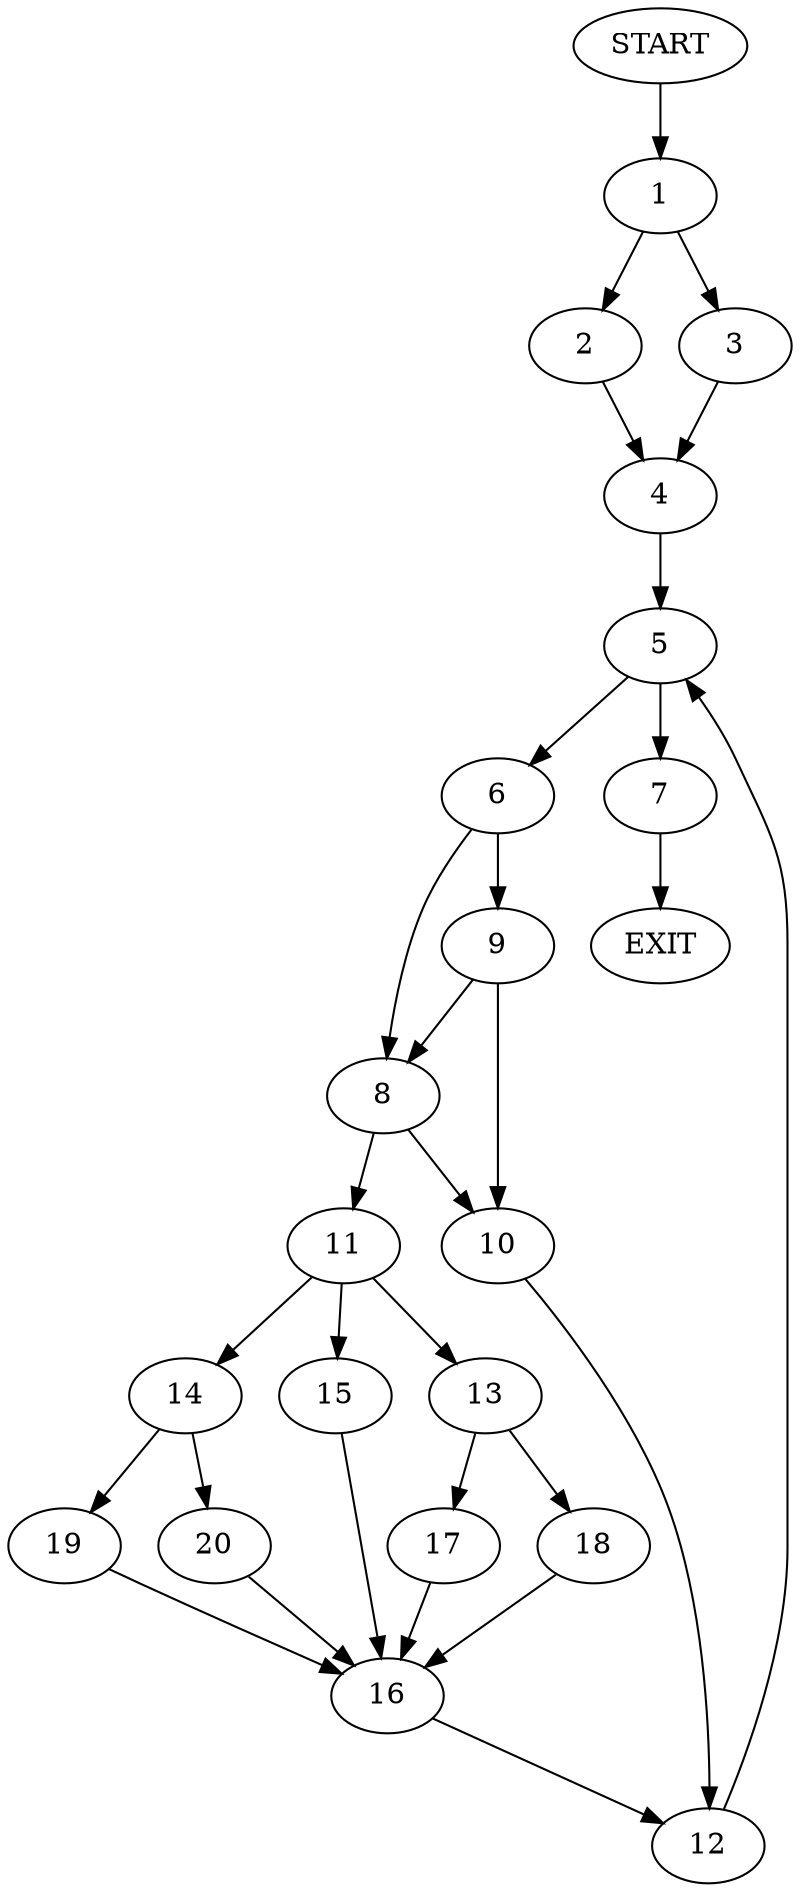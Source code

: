 digraph {
0 [label="START"]
21 [label="EXIT"]
0 -> 1
1 -> 2
1 -> 3
2 -> 4
3 -> 4
4 -> 5
5 -> 6
5 -> 7
6 -> 8
6 -> 9
7 -> 21
9 -> 8
9 -> 10
8 -> 11
8 -> 10
10 -> 12
11 -> 13
11 -> 14
11 -> 15
15 -> 16
13 -> 17
13 -> 18
14 -> 19
14 -> 20
17 -> 16
18 -> 16
16 -> 12
20 -> 16
19 -> 16
12 -> 5
}
